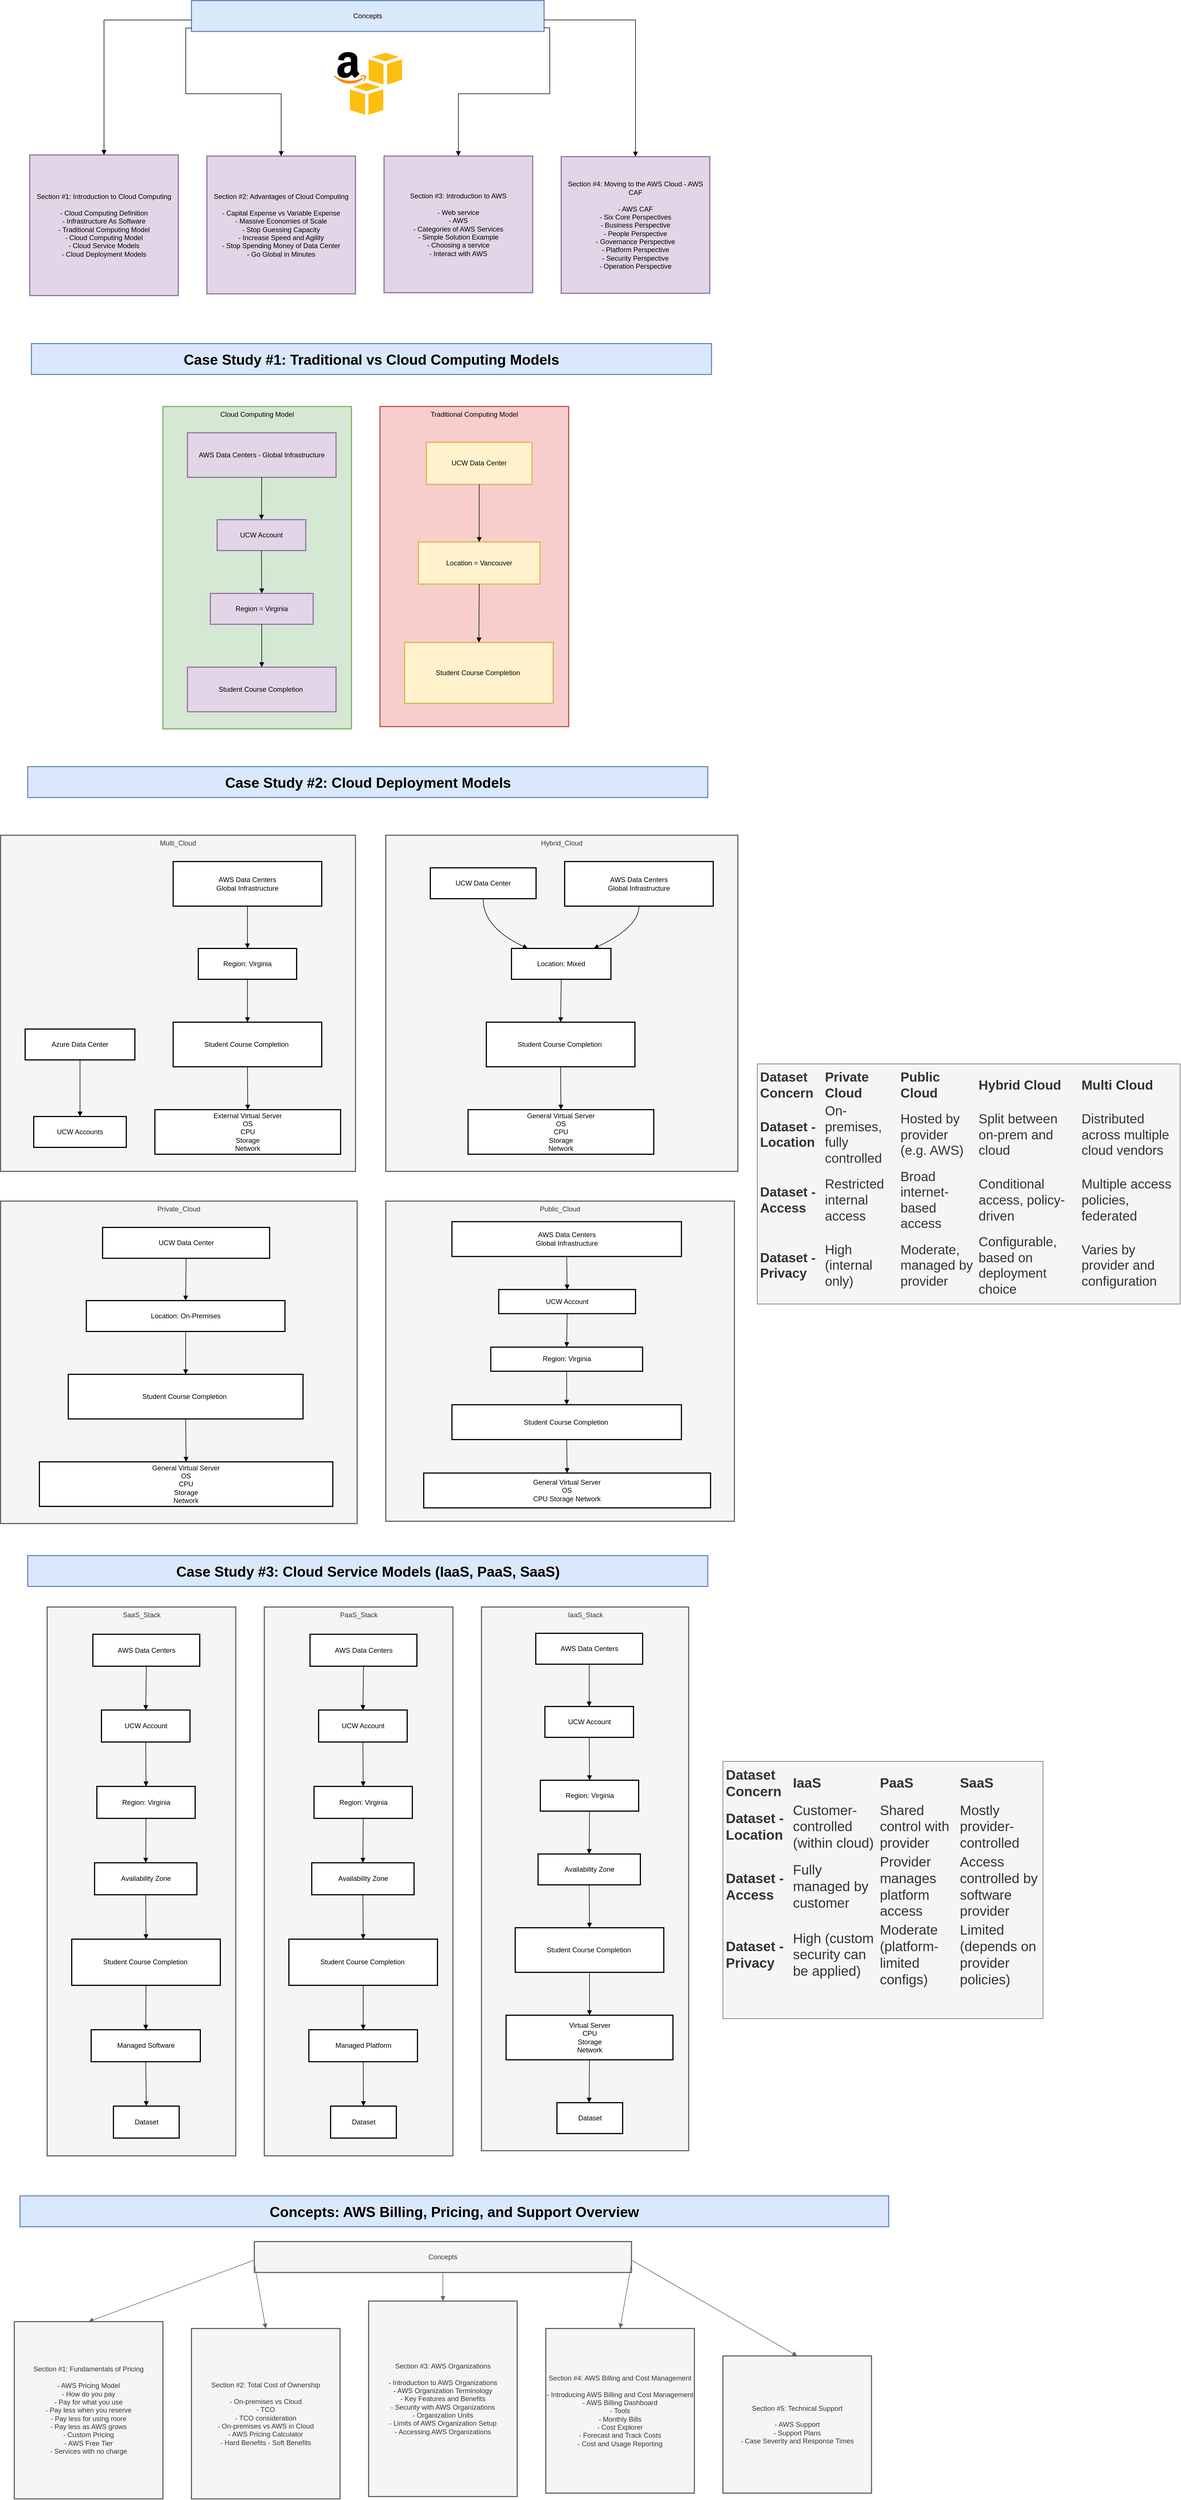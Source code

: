 <mxfile version="27.1.6">
  <diagram name="Page-1" id="_HwHmPqi2moBth6EIecf">
    <mxGraphModel dx="2556" dy="1598" grid="1" gridSize="10" guides="1" tooltips="1" connect="1" arrows="1" fold="1" page="0" pageScale="1" pageWidth="827" pageHeight="1169" math="0" shadow="0">
      <root>
        <mxCell id="0" />
        <mxCell id="1" parent="0" />
        <mxCell id="72cWaMU_xtwHyJMPpv6F-1" value="Concepts" style="whiteSpace=wrap;strokeWidth=2;fillColor=#dae8fc;strokeColor=#6c8ebf;" parent="1" vertex="1">
          <mxGeometry x="330" y="-150" width="617" height="54" as="geometry" />
        </mxCell>
        <mxCell id="72cWaMU_xtwHyJMPpv6F-2" value="Section #1: Introduction to Cloud Computing&#xa;&#xa;- Cloud Computing Definition&#xa;- Infrastructure As Software&#xa;- Traditional Computing Model&#xa;- Cloud Computing Model&#xa;- Cloud Service Models&#xa;- Cloud Deployment Models" style="whiteSpace=wrap;strokeWidth=2;fillColor=#e1d5e7;strokeColor=#9673a6;" parent="1" vertex="1">
          <mxGeometry x="47" y="120" width="260" height="246" as="geometry" />
        </mxCell>
        <mxCell id="72cWaMU_xtwHyJMPpv6F-3" value="Section #2: Advantages of Cloud Computing&#xa;&#xa;- Capital Expense vs Variable Expense&#xa;- Massive Economies of Scale&#xa;- Stop Guessing Capacity&#xa;- Increase Speed and Agility&#xa;- Stop Spending Money of Data Center&#xa;- Go Global in Minutes" style="whiteSpace=wrap;strokeWidth=2;fillColor=#e1d5e7;strokeColor=#9673a6;" parent="1" vertex="1">
          <mxGeometry x="357" y="122" width="260" height="241" as="geometry" />
        </mxCell>
        <mxCell id="72cWaMU_xtwHyJMPpv6F-4" value="Section #3: Introduction to AWS&#xa;&#xa;- Web service&#xa;- AWS&#xa;- Categories of AWS Services&#xa;- Simple Solution Example&#xa;- Choosing a service&#xa;- Interact with AWS" style="whiteSpace=wrap;strokeWidth=2;fillColor=#e1d5e7;strokeColor=#9673a6;" parent="1" vertex="1">
          <mxGeometry x="667" y="122" width="260" height="239" as="geometry" />
        </mxCell>
        <mxCell id="72cWaMU_xtwHyJMPpv6F-5" value="Section #4: Moving to the AWS Cloud - AWS CAF&#xa;&#xa;- AWS CAF&#xa;- Six Core Perspectives&#xa;- Business Perspective&#xa;- People Perspective&#xa;- Governance Perspective&#xa;- Platform Perspective&#xa;- Security Perspective&#xa;- Operation Perspective" style="whiteSpace=wrap;strokeWidth=2;fillColor=#e1d5e7;strokeColor=#9673a6;" parent="1" vertex="1">
          <mxGeometry x="977" y="123" width="260" height="239" as="geometry" />
        </mxCell>
        <mxCell id="72cWaMU_xtwHyJMPpv6F-6" value="" style="startArrow=none;endArrow=block;exitX=0;exitY=0.63;entryX=0.5;entryY=0;rounded=0;edgeStyle=orthogonalEdgeStyle;" parent="1" source="72cWaMU_xtwHyJMPpv6F-1" target="72cWaMU_xtwHyJMPpv6F-2" edge="1">
          <mxGeometry relative="1" as="geometry" />
        </mxCell>
        <mxCell id="72cWaMU_xtwHyJMPpv6F-7" value="" style="startArrow=none;endArrow=block;exitX=0;exitY=0.89;entryX=0.5;entryY=0;rounded=0;edgeStyle=orthogonalEdgeStyle;" parent="1" source="72cWaMU_xtwHyJMPpv6F-1" target="72cWaMU_xtwHyJMPpv6F-3" edge="1">
          <mxGeometry relative="1" as="geometry" />
        </mxCell>
        <mxCell id="72cWaMU_xtwHyJMPpv6F-8" value="" style="startArrow=none;endArrow=block;exitX=1.01;exitY=0.89;entryX=0.5;entryY=0;rounded=0;edgeStyle=orthogonalEdgeStyle;" parent="1" source="72cWaMU_xtwHyJMPpv6F-1" target="72cWaMU_xtwHyJMPpv6F-4" edge="1">
          <mxGeometry relative="1" as="geometry" />
        </mxCell>
        <mxCell id="72cWaMU_xtwHyJMPpv6F-9" value="" style="startArrow=none;endArrow=block;exitX=1.01;exitY=0.63;entryX=0.5;entryY=0;rounded=0;edgeStyle=orthogonalEdgeStyle;" parent="1" source="72cWaMU_xtwHyJMPpv6F-1" target="72cWaMU_xtwHyJMPpv6F-5" edge="1">
          <mxGeometry relative="1" as="geometry" />
        </mxCell>
        <mxCell id="72cWaMU_xtwHyJMPpv6F-11" value="" style="dashed=0;outlineConnect=0;html=1;align=center;labelPosition=center;verticalLabelPosition=bottom;verticalAlign=top;shape=mxgraph.weblogos.aws_s3" parent="1" vertex="1">
          <mxGeometry x="578.5" y="-60" width="120" height="110" as="geometry" />
        </mxCell>
        <mxCell id="72cWaMU_xtwHyJMPpv6F-12" value="Cloud Computing Model" style="whiteSpace=wrap;strokeWidth=2;verticalAlign=top;fillColor=#d5e8d4;strokeColor=#82b366;" parent="1" vertex="1">
          <mxGeometry x="280" y="560" width="330" height="564" as="geometry" />
        </mxCell>
        <mxCell id="72cWaMU_xtwHyJMPpv6F-13" value="AWS Data Centers - Global Infrastructure" style="whiteSpace=wrap;strokeWidth=2;fillColor=#e1d5e7;strokeColor=#9673a6;" parent="72cWaMU_xtwHyJMPpv6F-12" vertex="1">
          <mxGeometry x="43" y="46" width="260" height="78" as="geometry" />
        </mxCell>
        <mxCell id="72cWaMU_xtwHyJMPpv6F-14" value="UCW Account" style="whiteSpace=wrap;strokeWidth=2;fillColor=#e1d5e7;strokeColor=#9673a6;" parent="72cWaMU_xtwHyJMPpv6F-12" vertex="1">
          <mxGeometry x="95" y="198" width="155" height="54" as="geometry" />
        </mxCell>
        <mxCell id="72cWaMU_xtwHyJMPpv6F-15" value="Region = Virginia" style="whiteSpace=wrap;strokeWidth=2;fillColor=#e1d5e7;strokeColor=#9673a6;" parent="72cWaMU_xtwHyJMPpv6F-12" vertex="1">
          <mxGeometry x="83" y="327" width="180" height="54" as="geometry" />
        </mxCell>
        <mxCell id="72cWaMU_xtwHyJMPpv6F-16" value="Student Course Completion " style="whiteSpace=wrap;strokeWidth=2;fillColor=#e1d5e7;strokeColor=#9673a6;" parent="72cWaMU_xtwHyJMPpv6F-12" vertex="1">
          <mxGeometry x="43" y="456" width="260" height="78" as="geometry" />
        </mxCell>
        <mxCell id="72cWaMU_xtwHyJMPpv6F-17" value="" style="curved=1;startArrow=none;endArrow=block;exitX=0.5;exitY=0.99;entryX=0.5;entryY=0.01;rounded=0;" parent="72cWaMU_xtwHyJMPpv6F-12" source="72cWaMU_xtwHyJMPpv6F-13" target="72cWaMU_xtwHyJMPpv6F-14" edge="1">
          <mxGeometry relative="1" as="geometry">
            <Array as="points" />
          </mxGeometry>
        </mxCell>
        <mxCell id="72cWaMU_xtwHyJMPpv6F-18" value="" style="curved=1;startArrow=none;endArrow=block;exitX=0.5;exitY=1.01;entryX=0.5;entryY=0.01;rounded=0;" parent="72cWaMU_xtwHyJMPpv6F-12" source="72cWaMU_xtwHyJMPpv6F-14" target="72cWaMU_xtwHyJMPpv6F-15" edge="1">
          <mxGeometry relative="1" as="geometry">
            <Array as="points" />
          </mxGeometry>
        </mxCell>
        <mxCell id="72cWaMU_xtwHyJMPpv6F-19" value="" style="curved=1;startArrow=none;endArrow=block;exitX=0.5;exitY=1.01;entryX=0.5;entryY=0.01;rounded=0;" parent="72cWaMU_xtwHyJMPpv6F-12" source="72cWaMU_xtwHyJMPpv6F-15" target="72cWaMU_xtwHyJMPpv6F-16" edge="1">
          <mxGeometry relative="1" as="geometry">
            <Array as="points" />
          </mxGeometry>
        </mxCell>
        <mxCell id="72cWaMU_xtwHyJMPpv6F-20" value="Traditional Computing Model" style="whiteSpace=wrap;strokeWidth=2;verticalAlign=top;fillColor=#f8cecc;strokeColor=#b85450;" parent="1" vertex="1">
          <mxGeometry x="660" y="560" width="330" height="560" as="geometry" />
        </mxCell>
        <mxCell id="72cWaMU_xtwHyJMPpv6F-21" value="UCW Data Center" style="whiteSpace=wrap;strokeWidth=2;fillColor=#fff2cc;strokeColor=#d6b656;" parent="72cWaMU_xtwHyJMPpv6F-20" vertex="1">
          <mxGeometry x="81" y="62.676" width="185" height="73.577" as="geometry" />
        </mxCell>
        <mxCell id="72cWaMU_xtwHyJMPpv6F-22" value="Location = Vancouver" style="whiteSpace=wrap;strokeWidth=2;fillColor=#fff2cc;strokeColor=#d6b656;" parent="72cWaMU_xtwHyJMPpv6F-20" vertex="1">
          <mxGeometry x="67" y="237.08" width="213" height="73.577" as="geometry" />
        </mxCell>
        <mxCell id="72cWaMU_xtwHyJMPpv6F-23" value="Student Course Completion " style="whiteSpace=wrap;strokeWidth=2;fillColor=#fff2cc;strokeColor=#d6b656;" parent="72cWaMU_xtwHyJMPpv6F-20" vertex="1">
          <mxGeometry x="43" y="412.847" width="260" height="106.277" as="geometry" />
        </mxCell>
        <mxCell id="72cWaMU_xtwHyJMPpv6F-24" value="" style="curved=1;startArrow=none;endArrow=block;exitX=0.5;exitY=0.99;entryX=0.5;entryY=0.01;rounded=0;" parent="72cWaMU_xtwHyJMPpv6F-20" source="72cWaMU_xtwHyJMPpv6F-21" target="72cWaMU_xtwHyJMPpv6F-22" edge="1">
          <mxGeometry relative="1" as="geometry">
            <Array as="points" />
          </mxGeometry>
        </mxCell>
        <mxCell id="72cWaMU_xtwHyJMPpv6F-25" value="" style="curved=1;startArrow=none;endArrow=block;exitX=0.5;exitY=1.01;entryX=0.5;entryY=0.01;rounded=0;" parent="72cWaMU_xtwHyJMPpv6F-20" source="72cWaMU_xtwHyJMPpv6F-22" target="72cWaMU_xtwHyJMPpv6F-23" edge="1">
          <mxGeometry relative="1" as="geometry">
            <Array as="points" />
          </mxGeometry>
        </mxCell>
        <mxCell id="72cWaMU_xtwHyJMPpv6F-26" value="Case Study #1: Traditional vs Cloud Computing Models" style="whiteSpace=wrap;strokeWidth=2;fillColor=#dae8fc;strokeColor=#6c8ebf;fontSize=25;fontStyle=1" parent="1" vertex="1">
          <mxGeometry x="50" y="450" width="1190" height="54" as="geometry" />
        </mxCell>
        <mxCell id="72cWaMU_xtwHyJMPpv6F-71" value="Case Study #2: Cloud Deployment Models" style="whiteSpace=wrap;strokeWidth=2;fillColor=#dae8fc;strokeColor=#6c8ebf;fontSize=25;fontStyle=1" parent="1" vertex="1">
          <mxGeometry x="43.5" y="1190" width="1190" height="54" as="geometry" />
        </mxCell>
        <mxCell id="72cWaMU_xtwHyJMPpv6F-72" value="Multi_Cloud" style="whiteSpace=wrap;strokeWidth=2;verticalAlign=top;fillColor=#f5f5f5;fontColor=#333333;strokeColor=#666666;" parent="1" vertex="1">
          <mxGeometry x="-4" y="1310" width="621" height="588" as="geometry" />
        </mxCell>
        <mxCell id="72cWaMU_xtwHyJMPpv6F-73" value="Azure Data Center" style="whiteSpace=wrap;strokeWidth=2;" parent="72cWaMU_xtwHyJMPpv6F-72" vertex="1">
          <mxGeometry x="43" y="339" width="192" height="54" as="geometry" />
        </mxCell>
        <mxCell id="72cWaMU_xtwHyJMPpv6F-74" value="UCW Accounts" style="whiteSpace=wrap;strokeWidth=2;" parent="72cWaMU_xtwHyJMPpv6F-72" vertex="1">
          <mxGeometry x="58" y="492" width="162" height="54" as="geometry" />
        </mxCell>
        <mxCell id="72cWaMU_xtwHyJMPpv6F-75" value="AWS Data Centers&#xa;Global Infrastructure" style="whiteSpace=wrap;strokeWidth=2;" parent="72cWaMU_xtwHyJMPpv6F-72" vertex="1">
          <mxGeometry x="302" y="46" width="260" height="78" as="geometry" />
        </mxCell>
        <mxCell id="72cWaMU_xtwHyJMPpv6F-76" value="Region: Virginia" style="whiteSpace=wrap;strokeWidth=2;" parent="72cWaMU_xtwHyJMPpv6F-72" vertex="1">
          <mxGeometry x="346" y="198" width="172" height="54" as="geometry" />
        </mxCell>
        <mxCell id="72cWaMU_xtwHyJMPpv6F-77" value="Student Course Completion " style="whiteSpace=wrap;strokeWidth=2;" parent="72cWaMU_xtwHyJMPpv6F-72" vertex="1">
          <mxGeometry x="302" y="327" width="260" height="78" as="geometry" />
        </mxCell>
        <mxCell id="72cWaMU_xtwHyJMPpv6F-78" value="External Virtual Server&#xa;OS&#xa;CPU&#xa;Storage&#xa;Network" style="whiteSpace=wrap;strokeWidth=2;" parent="72cWaMU_xtwHyJMPpv6F-72" vertex="1">
          <mxGeometry x="270" y="480" width="325" height="78" as="geometry" />
        </mxCell>
        <mxCell id="72cWaMU_xtwHyJMPpv6F-79" value="" style="curved=1;startArrow=none;endArrow=block;exitX=0.5;exitY=1.01;entryX=0.5;entryY=0.01;rounded=0;" parent="72cWaMU_xtwHyJMPpv6F-72" source="72cWaMU_xtwHyJMPpv6F-73" target="72cWaMU_xtwHyJMPpv6F-74" edge="1">
          <mxGeometry relative="1" as="geometry">
            <Array as="points" />
          </mxGeometry>
        </mxCell>
        <mxCell id="72cWaMU_xtwHyJMPpv6F-80" value="" style="curved=1;startArrow=none;endArrow=block;exitX=0.5;exitY=0.99;entryX=0.5;entryY=0.01;rounded=0;" parent="72cWaMU_xtwHyJMPpv6F-72" source="72cWaMU_xtwHyJMPpv6F-75" target="72cWaMU_xtwHyJMPpv6F-76" edge="1">
          <mxGeometry relative="1" as="geometry">
            <Array as="points" />
          </mxGeometry>
        </mxCell>
        <mxCell id="72cWaMU_xtwHyJMPpv6F-81" value="" style="curved=1;startArrow=none;endArrow=block;exitX=0.5;exitY=1.01;entryX=0.5;entryY=0.01;rounded=0;" parent="72cWaMU_xtwHyJMPpv6F-72" source="72cWaMU_xtwHyJMPpv6F-76" target="72cWaMU_xtwHyJMPpv6F-77" edge="1">
          <mxGeometry relative="1" as="geometry">
            <Array as="points" />
          </mxGeometry>
        </mxCell>
        <mxCell id="72cWaMU_xtwHyJMPpv6F-82" value="" style="curved=1;startArrow=none;endArrow=block;exitX=0.5;exitY=1.01;entryX=0.5;entryY=0.01;rounded=0;" parent="72cWaMU_xtwHyJMPpv6F-72" source="72cWaMU_xtwHyJMPpv6F-77" target="72cWaMU_xtwHyJMPpv6F-78" edge="1">
          <mxGeometry relative="1" as="geometry">
            <Array as="points" />
          </mxGeometry>
        </mxCell>
        <mxCell id="72cWaMU_xtwHyJMPpv6F-83" value="Hybrid_Cloud" style="whiteSpace=wrap;strokeWidth=2;verticalAlign=top;fillColor=#f5f5f5;fontColor=#333333;strokeColor=#666666;" parent="1" vertex="1">
          <mxGeometry x="670" y="1310" width="616" height="588" as="geometry" />
        </mxCell>
        <mxCell id="72cWaMU_xtwHyJMPpv6F-84" value="UCW Data Center" style="whiteSpace=wrap;strokeWidth=2;" parent="72cWaMU_xtwHyJMPpv6F-83" vertex="1">
          <mxGeometry x="78" y="57" width="185" height="54" as="geometry" />
        </mxCell>
        <mxCell id="72cWaMU_xtwHyJMPpv6F-85" value="Location: Mixed" style="whiteSpace=wrap;strokeWidth=2;" parent="72cWaMU_xtwHyJMPpv6F-83" vertex="1">
          <mxGeometry x="220" y="198" width="174" height="54" as="geometry" />
        </mxCell>
        <mxCell id="72cWaMU_xtwHyJMPpv6F-86" value="AWS Data Centers&#xa;Global Infrastructure" style="whiteSpace=wrap;strokeWidth=2;" parent="72cWaMU_xtwHyJMPpv6F-83" vertex="1">
          <mxGeometry x="313" y="46" width="260" height="78" as="geometry" />
        </mxCell>
        <mxCell id="72cWaMU_xtwHyJMPpv6F-87" value="Student Course Completion " style="whiteSpace=wrap;strokeWidth=2;" parent="72cWaMU_xtwHyJMPpv6F-83" vertex="1">
          <mxGeometry x="176" y="327" width="260" height="78" as="geometry" />
        </mxCell>
        <mxCell id="72cWaMU_xtwHyJMPpv6F-88" value="General Virtual Server&#xa;OS&#xa;CPU&#xa;Storage&#xa;Network" style="whiteSpace=wrap;strokeWidth=2;" parent="72cWaMU_xtwHyJMPpv6F-83" vertex="1">
          <mxGeometry x="144" y="480" width="325" height="78" as="geometry" />
        </mxCell>
        <mxCell id="72cWaMU_xtwHyJMPpv6F-89" value="" style="curved=1;startArrow=none;endArrow=block;exitX=0.5;exitY=1.01;entryX=0.17;entryY=0.01;rounded=0;" parent="72cWaMU_xtwHyJMPpv6F-83" source="72cWaMU_xtwHyJMPpv6F-84" target="72cWaMU_xtwHyJMPpv6F-85" edge="1">
          <mxGeometry relative="1" as="geometry">
            <Array as="points">
              <mxPoint x="170" y="161" />
            </Array>
          </mxGeometry>
        </mxCell>
        <mxCell id="72cWaMU_xtwHyJMPpv6F-90" value="" style="curved=1;startArrow=none;endArrow=block;exitX=0.5;exitY=0.99;entryX=0.82;entryY=0.01;rounded=0;" parent="72cWaMU_xtwHyJMPpv6F-83" source="72cWaMU_xtwHyJMPpv6F-86" target="72cWaMU_xtwHyJMPpv6F-85" edge="1">
          <mxGeometry relative="1" as="geometry">
            <Array as="points">
              <mxPoint x="443" y="161" />
            </Array>
          </mxGeometry>
        </mxCell>
        <mxCell id="72cWaMU_xtwHyJMPpv6F-91" value="" style="curved=1;startArrow=none;endArrow=block;exitX=0.5;exitY=1.01;entryX=0.5;entryY=0.01;rounded=0;" parent="72cWaMU_xtwHyJMPpv6F-83" source="72cWaMU_xtwHyJMPpv6F-85" target="72cWaMU_xtwHyJMPpv6F-87" edge="1">
          <mxGeometry relative="1" as="geometry">
            <Array as="points" />
          </mxGeometry>
        </mxCell>
        <mxCell id="72cWaMU_xtwHyJMPpv6F-92" value="" style="curved=1;startArrow=none;endArrow=block;exitX=0.5;exitY=1.01;entryX=0.5;entryY=0.01;rounded=0;" parent="72cWaMU_xtwHyJMPpv6F-83" source="72cWaMU_xtwHyJMPpv6F-87" target="72cWaMU_xtwHyJMPpv6F-88" edge="1">
          <mxGeometry relative="1" as="geometry">
            <Array as="points" />
          </mxGeometry>
        </mxCell>
        <mxCell id="72cWaMU_xtwHyJMPpv6F-93" value="Private_Cloud" style="whiteSpace=wrap;strokeWidth=2;verticalAlign=top;fillColor=#f5f5f5;fontColor=#333333;strokeColor=#666666;" parent="1" vertex="1">
          <mxGeometry x="-4" y="1950" width="624" height="564" as="geometry" />
        </mxCell>
        <mxCell id="72cWaMU_xtwHyJMPpv6F-94" value="UCW Data Center" style="whiteSpace=wrap;strokeWidth=2;" parent="72cWaMU_xtwHyJMPpv6F-93" vertex="1">
          <mxGeometry x="178.511" y="46" width="292.253" height="54" as="geometry" />
        </mxCell>
        <mxCell id="72cWaMU_xtwHyJMPpv6F-95" value="Location: On-Premises" style="whiteSpace=wrap;strokeWidth=2;" parent="72cWaMU_xtwHyJMPpv6F-93" vertex="1">
          <mxGeometry x="150.076" y="174" width="347.544" height="54" as="geometry" />
        </mxCell>
        <mxCell id="72cWaMU_xtwHyJMPpv6F-96" value="Student Course Completion " style="whiteSpace=wrap;strokeWidth=2;" parent="72cWaMU_xtwHyJMPpv6F-93" vertex="1">
          <mxGeometry x="118.481" y="303" width="410.734" height="78" as="geometry" />
        </mxCell>
        <mxCell id="72cWaMU_xtwHyJMPpv6F-97" value="General Virtual Server&#xa;OS&#xa;CPU&#xa;Storage&#xa;Network" style="whiteSpace=wrap;strokeWidth=2;" parent="72cWaMU_xtwHyJMPpv6F-93" vertex="1">
          <mxGeometry x="67.929" y="456" width="513.418" height="78" as="geometry" />
        </mxCell>
        <mxCell id="72cWaMU_xtwHyJMPpv6F-98" value="" style="curved=1;startArrow=none;endArrow=block;exitX=0.5;exitY=0.99;entryX=0.5;entryY=0.01;rounded=0;" parent="72cWaMU_xtwHyJMPpv6F-93" source="72cWaMU_xtwHyJMPpv6F-94" target="72cWaMU_xtwHyJMPpv6F-95" edge="1">
          <mxGeometry relative="1" as="geometry">
            <Array as="points" />
          </mxGeometry>
        </mxCell>
        <mxCell id="72cWaMU_xtwHyJMPpv6F-99" value="" style="curved=1;startArrow=none;endArrow=block;exitX=0.5;exitY=1.01;entryX=0.5;entryY=0.01;rounded=0;" parent="72cWaMU_xtwHyJMPpv6F-93" source="72cWaMU_xtwHyJMPpv6F-95" target="72cWaMU_xtwHyJMPpv6F-96" edge="1">
          <mxGeometry relative="1" as="geometry">
            <Array as="points" />
          </mxGeometry>
        </mxCell>
        <mxCell id="72cWaMU_xtwHyJMPpv6F-100" value="" style="curved=1;startArrow=none;endArrow=block;exitX=0.5;exitY=1.01;entryX=0.5;entryY=0.01;rounded=0;" parent="72cWaMU_xtwHyJMPpv6F-93" source="72cWaMU_xtwHyJMPpv6F-96" target="72cWaMU_xtwHyJMPpv6F-97" edge="1">
          <mxGeometry relative="1" as="geometry">
            <Array as="points" />
          </mxGeometry>
        </mxCell>
        <mxCell id="72cWaMU_xtwHyJMPpv6F-101" value="Public_Cloud" style="whiteSpace=wrap;strokeWidth=2;verticalAlign=top;fillColor=#f5f5f5;fontColor=#333333;strokeColor=#666666;" parent="1" vertex="1">
          <mxGeometry x="670" y="1950" width="610" height="560" as="geometry" />
        </mxCell>
        <mxCell id="72cWaMU_xtwHyJMPpv6F-102" value="AWS Data Centers&#xa;Global Infrastructure" style="whiteSpace=wrap;strokeWidth=2;" parent="72cWaMU_xtwHyJMPpv6F-101" vertex="1">
          <mxGeometry x="115.823" y="35.927" width="401.519" height="60.921" as="geometry" />
        </mxCell>
        <mxCell id="72cWaMU_xtwHyJMPpv6F-103" value="UCW Account" style="whiteSpace=wrap;strokeWidth=2;" parent="72cWaMU_xtwHyJMPpv6F-101" vertex="1">
          <mxGeometry x="197.671" y="154.644" width="239.367" height="42.176" as="geometry" />
        </mxCell>
        <mxCell id="72cWaMU_xtwHyJMPpv6F-104" value="Region: Virginia" style="whiteSpace=wrap;strokeWidth=2;" parent="72cWaMU_xtwHyJMPpv6F-101" vertex="1">
          <mxGeometry x="183.772" y="255.397" width="265.62" height="42.176" as="geometry" />
        </mxCell>
        <mxCell id="72cWaMU_xtwHyJMPpv6F-105" value="Student Course Completion " style="whiteSpace=wrap;strokeWidth=2;" parent="72cWaMU_xtwHyJMPpv6F-101" vertex="1">
          <mxGeometry x="115.823" y="356.151" width="401.519" height="60.921" as="geometry" />
        </mxCell>
        <mxCell id="72cWaMU_xtwHyJMPpv6F-106" value="General Virtual Server&#xa;OS&#xa;CPU Storage Network" style="whiteSpace=wrap;strokeWidth=2;" parent="72cWaMU_xtwHyJMPpv6F-101" vertex="1">
          <mxGeometry x="66.405" y="475.649" width="501.899" height="60.921" as="geometry" />
        </mxCell>
        <mxCell id="72cWaMU_xtwHyJMPpv6F-107" value="" style="curved=1;startArrow=none;endArrow=block;exitX=0.5;exitY=0.99;entryX=0.5;entryY=0.01;rounded=0;" parent="72cWaMU_xtwHyJMPpv6F-101" source="72cWaMU_xtwHyJMPpv6F-102" target="72cWaMU_xtwHyJMPpv6F-103" edge="1">
          <mxGeometry relative="1" as="geometry">
            <Array as="points" />
          </mxGeometry>
        </mxCell>
        <mxCell id="72cWaMU_xtwHyJMPpv6F-108" value="" style="curved=1;startArrow=none;endArrow=block;exitX=0.5;exitY=1.01;entryX=0.5;entryY=0.01;rounded=0;" parent="72cWaMU_xtwHyJMPpv6F-101" source="72cWaMU_xtwHyJMPpv6F-103" target="72cWaMU_xtwHyJMPpv6F-104" edge="1">
          <mxGeometry relative="1" as="geometry">
            <Array as="points" />
          </mxGeometry>
        </mxCell>
        <mxCell id="72cWaMU_xtwHyJMPpv6F-109" value="" style="curved=1;startArrow=none;endArrow=block;exitX=0.5;exitY=1.01;entryX=0.5;entryY=0.01;rounded=0;" parent="72cWaMU_xtwHyJMPpv6F-101" source="72cWaMU_xtwHyJMPpv6F-104" target="72cWaMU_xtwHyJMPpv6F-105" edge="1">
          <mxGeometry relative="1" as="geometry">
            <Array as="points" />
          </mxGeometry>
        </mxCell>
        <mxCell id="72cWaMU_xtwHyJMPpv6F-110" value="" style="curved=1;startArrow=none;endArrow=block;exitX=0.5;exitY=1.01;entryX=0.5;entryY=0.01;rounded=0;" parent="72cWaMU_xtwHyJMPpv6F-101" source="72cWaMU_xtwHyJMPpv6F-105" target="72cWaMU_xtwHyJMPpv6F-106" edge="1">
          <mxGeometry relative="1" as="geometry">
            <Array as="points" />
          </mxGeometry>
        </mxCell>
        <mxCell id="72cWaMU_xtwHyJMPpv6F-115" value="&lt;table&gt;&lt;thead&gt;&lt;tr&gt;&lt;th&gt;&lt;strong&gt;Dataset Concern&lt;/strong&gt;&lt;/th&gt;&lt;th&gt;&lt;strong&gt;Private Cloud&lt;/strong&gt;&lt;/th&gt;&lt;th&gt;&lt;strong&gt;Public Cloud&lt;/strong&gt;&lt;/th&gt;&lt;th&gt;&lt;strong&gt;Hybrid Cloud&lt;/strong&gt;&lt;/th&gt;&lt;th&gt;&lt;strong&gt;Multi Cloud&lt;/strong&gt;&lt;/th&gt;&lt;/tr&gt;&lt;/thead&gt;&lt;tbody&gt;&lt;tr&gt;&lt;td&gt;&lt;strong&gt;Dataset - Location&lt;/strong&gt;&lt;/td&gt;&lt;td&gt;On-premises, fully controlled&lt;/td&gt;&lt;td&gt;Hosted by provider (e.g. AWS)&lt;/td&gt;&lt;td&gt;Split between on-prem and cloud&lt;/td&gt;&lt;td&gt;Distributed across multiple cloud vendors&lt;/td&gt;&lt;/tr&gt;&lt;tr&gt;&lt;td&gt;&lt;strong&gt;Dataset - Access&lt;/strong&gt;&lt;/td&gt;&lt;td&gt;Restricted internal access&lt;/td&gt;&lt;td&gt;Broad internet-based access&lt;/td&gt;&lt;td&gt;Conditional access, policy-driven&lt;/td&gt;&lt;td&gt;Multiple access policies, federated&lt;/td&gt;&lt;/tr&gt;&lt;tr&gt;&lt;td&gt;&lt;strong&gt;Dataset - Privacy&lt;/strong&gt;&lt;/td&gt;&lt;td&gt;High (internal only)&lt;/td&gt;&lt;td&gt;Moderate, managed by provider&lt;/td&gt;&lt;td&gt;Configurable, based on deployment choice&lt;/td&gt;&lt;td&gt;Varies by provider and configuration&lt;/td&gt;&lt;/tr&gt;&lt;/tbody&gt;&lt;/table&gt;" style="text;whiteSpace=wrap;html=1;fontSize=23;fillColor=#f5f5f5;fontColor=#333333;strokeColor=#666666;" parent="1" vertex="1">
          <mxGeometry x="1320" y="1710" width="740" height="420" as="geometry" />
        </mxCell>
        <mxCell id="72cWaMU_xtwHyJMPpv6F-116" value="Case Study #3: Cloud Service Models (IaaS, PaaS, SaaS)" style="whiteSpace=wrap;strokeWidth=2;fillColor=#dae8fc;strokeColor=#6c8ebf;fontSize=25;fontStyle=1" parent="1" vertex="1">
          <mxGeometry x="43.5" y="2570" width="1190" height="54" as="geometry" />
        </mxCell>
        <mxCell id="72cWaMU_xtwHyJMPpv6F-117" value="SaaS_Stack" style="whiteSpace=wrap;strokeWidth=2;verticalAlign=top;fillColor=#f5f5f5;fontColor=#333333;strokeColor=#666666;" parent="1" vertex="1">
          <mxGeometry x="77.5" y="2660" width="330" height="960" as="geometry" />
        </mxCell>
        <mxCell id="72cWaMU_xtwHyJMPpv6F-118" value="AWS Data Centers" style="whiteSpace=wrap;strokeWidth=2;" parent="72cWaMU_xtwHyJMPpv6F-117" vertex="1">
          <mxGeometry x="80" y="47.638" width="187" height="55.922" as="geometry" />
        </mxCell>
        <mxCell id="72cWaMU_xtwHyJMPpv6F-119" value="UCW Account" style="whiteSpace=wrap;strokeWidth=2;" parent="72cWaMU_xtwHyJMPpv6F-117" vertex="1">
          <mxGeometry x="95" y="180.194" width="155" height="55.922" as="geometry" />
        </mxCell>
        <mxCell id="72cWaMU_xtwHyJMPpv6F-120" value="Region: Virginia" style="whiteSpace=wrap;strokeWidth=2;" parent="72cWaMU_xtwHyJMPpv6F-117" vertex="1">
          <mxGeometry x="87" y="313.786" width="172" height="55.922" as="geometry" />
        </mxCell>
        <mxCell id="72cWaMU_xtwHyJMPpv6F-121" value="Availability Zone" style="whiteSpace=wrap;strokeWidth=2;" parent="72cWaMU_xtwHyJMPpv6F-117" vertex="1">
          <mxGeometry x="83" y="447.379" width="179" height="55.922" as="geometry" />
        </mxCell>
        <mxCell id="72cWaMU_xtwHyJMPpv6F-122" value="Student Course Completion " style="whiteSpace=wrap;strokeWidth=2;" parent="72cWaMU_xtwHyJMPpv6F-117" vertex="1">
          <mxGeometry x="43" y="580.971" width="260" height="80.777" as="geometry" />
        </mxCell>
        <mxCell id="72cWaMU_xtwHyJMPpv6F-123" value="Managed Software" style="whiteSpace=wrap;strokeWidth=2;" parent="72cWaMU_xtwHyJMPpv6F-117" vertex="1">
          <mxGeometry x="77" y="739.417" width="191" height="55.922" as="geometry" />
        </mxCell>
        <mxCell id="72cWaMU_xtwHyJMPpv6F-124" value="Dataset" style="whiteSpace=wrap;strokeWidth=2;" parent="72cWaMU_xtwHyJMPpv6F-117" vertex="1">
          <mxGeometry x="116" y="873.01" width="115" height="55.922" as="geometry" />
        </mxCell>
        <mxCell id="72cWaMU_xtwHyJMPpv6F-125" value="" style="curved=1;startArrow=none;endArrow=block;exitX=0.5;exitY=0.99;entryX=0.5;entryY=0.01;rounded=0;" parent="72cWaMU_xtwHyJMPpv6F-117" source="72cWaMU_xtwHyJMPpv6F-118" target="72cWaMU_xtwHyJMPpv6F-119" edge="1">
          <mxGeometry relative="1" as="geometry">
            <Array as="points" />
          </mxGeometry>
        </mxCell>
        <mxCell id="72cWaMU_xtwHyJMPpv6F-126" value="" style="curved=1;startArrow=none;endArrow=block;exitX=0.5;exitY=1.01;entryX=0.5;entryY=0.01;rounded=0;" parent="72cWaMU_xtwHyJMPpv6F-117" source="72cWaMU_xtwHyJMPpv6F-119" target="72cWaMU_xtwHyJMPpv6F-120" edge="1">
          <mxGeometry relative="1" as="geometry">
            <Array as="points" />
          </mxGeometry>
        </mxCell>
        <mxCell id="72cWaMU_xtwHyJMPpv6F-127" value="" style="curved=1;startArrow=none;endArrow=block;exitX=0.5;exitY=1.01;entryX=0.5;entryY=0.01;rounded=0;" parent="72cWaMU_xtwHyJMPpv6F-117" source="72cWaMU_xtwHyJMPpv6F-120" target="72cWaMU_xtwHyJMPpv6F-121" edge="1">
          <mxGeometry relative="1" as="geometry">
            <Array as="points" />
          </mxGeometry>
        </mxCell>
        <mxCell id="72cWaMU_xtwHyJMPpv6F-128" value="" style="curved=1;startArrow=none;endArrow=block;exitX=0.5;exitY=1.01;entryX=0.5;entryY=0.01;rounded=0;" parent="72cWaMU_xtwHyJMPpv6F-117" source="72cWaMU_xtwHyJMPpv6F-121" target="72cWaMU_xtwHyJMPpv6F-122" edge="1">
          <mxGeometry relative="1" as="geometry">
            <Array as="points" />
          </mxGeometry>
        </mxCell>
        <mxCell id="72cWaMU_xtwHyJMPpv6F-129" value="" style="curved=1;startArrow=none;endArrow=block;exitX=0.5;exitY=1.01;entryX=0.5;entryY=0.01;rounded=0;" parent="72cWaMU_xtwHyJMPpv6F-117" source="72cWaMU_xtwHyJMPpv6F-122" target="72cWaMU_xtwHyJMPpv6F-123" edge="1">
          <mxGeometry relative="1" as="geometry">
            <Array as="points" />
          </mxGeometry>
        </mxCell>
        <mxCell id="72cWaMU_xtwHyJMPpv6F-130" value="" style="curved=1;startArrow=none;endArrow=block;exitX=0.5;exitY=1.01;entryX=0.5;entryY=0.01;rounded=0;" parent="72cWaMU_xtwHyJMPpv6F-117" source="72cWaMU_xtwHyJMPpv6F-123" target="72cWaMU_xtwHyJMPpv6F-124" edge="1">
          <mxGeometry relative="1" as="geometry">
            <Array as="points" />
          </mxGeometry>
        </mxCell>
        <mxCell id="72cWaMU_xtwHyJMPpv6F-131" value="PaaS_Stack" style="whiteSpace=wrap;strokeWidth=2;verticalAlign=top;fillColor=#f5f5f5;fontColor=#333333;strokeColor=#666666;" parent="1" vertex="1">
          <mxGeometry x="457.5" y="2660" width="330" height="960" as="geometry" />
        </mxCell>
        <mxCell id="72cWaMU_xtwHyJMPpv6F-132" value="AWS Data Centers" style="whiteSpace=wrap;strokeWidth=2;" parent="72cWaMU_xtwHyJMPpv6F-131" vertex="1">
          <mxGeometry x="80" y="47.638" width="187" height="55.922" as="geometry" />
        </mxCell>
        <mxCell id="72cWaMU_xtwHyJMPpv6F-133" value="UCW Account" style="whiteSpace=wrap;strokeWidth=2;" parent="72cWaMU_xtwHyJMPpv6F-131" vertex="1">
          <mxGeometry x="95" y="180.194" width="155" height="55.922" as="geometry" />
        </mxCell>
        <mxCell id="72cWaMU_xtwHyJMPpv6F-134" value="Region: Virginia" style="whiteSpace=wrap;strokeWidth=2;" parent="72cWaMU_xtwHyJMPpv6F-131" vertex="1">
          <mxGeometry x="87" y="313.786" width="172" height="55.922" as="geometry" />
        </mxCell>
        <mxCell id="72cWaMU_xtwHyJMPpv6F-135" value="Availability Zone" style="whiteSpace=wrap;strokeWidth=2;" parent="72cWaMU_xtwHyJMPpv6F-131" vertex="1">
          <mxGeometry x="83" y="447.379" width="179" height="55.922" as="geometry" />
        </mxCell>
        <mxCell id="72cWaMU_xtwHyJMPpv6F-136" value="Student Course Completion " style="whiteSpace=wrap;strokeWidth=2;" parent="72cWaMU_xtwHyJMPpv6F-131" vertex="1">
          <mxGeometry x="43" y="580.971" width="260" height="80.777" as="geometry" />
        </mxCell>
        <mxCell id="72cWaMU_xtwHyJMPpv6F-137" value="Managed Platform" style="whiteSpace=wrap;strokeWidth=2;" parent="72cWaMU_xtwHyJMPpv6F-131" vertex="1">
          <mxGeometry x="78" y="739.417" width="190" height="55.922" as="geometry" />
        </mxCell>
        <mxCell id="72cWaMU_xtwHyJMPpv6F-138" value="Dataset" style="whiteSpace=wrap;strokeWidth=2;" parent="72cWaMU_xtwHyJMPpv6F-131" vertex="1">
          <mxGeometry x="116" y="873.01" width="115" height="55.922" as="geometry" />
        </mxCell>
        <mxCell id="72cWaMU_xtwHyJMPpv6F-139" value="" style="curved=1;startArrow=none;endArrow=block;exitX=0.5;exitY=0.99;entryX=0.5;entryY=0.01;rounded=0;" parent="72cWaMU_xtwHyJMPpv6F-131" source="72cWaMU_xtwHyJMPpv6F-132" target="72cWaMU_xtwHyJMPpv6F-133" edge="1">
          <mxGeometry relative="1" as="geometry">
            <Array as="points" />
          </mxGeometry>
        </mxCell>
        <mxCell id="72cWaMU_xtwHyJMPpv6F-140" value="" style="curved=1;startArrow=none;endArrow=block;exitX=0.5;exitY=1.01;entryX=0.5;entryY=0.01;rounded=0;" parent="72cWaMU_xtwHyJMPpv6F-131" source="72cWaMU_xtwHyJMPpv6F-133" target="72cWaMU_xtwHyJMPpv6F-134" edge="1">
          <mxGeometry relative="1" as="geometry">
            <Array as="points" />
          </mxGeometry>
        </mxCell>
        <mxCell id="72cWaMU_xtwHyJMPpv6F-141" value="" style="curved=1;startArrow=none;endArrow=block;exitX=0.5;exitY=1.01;entryX=0.5;entryY=0.01;rounded=0;" parent="72cWaMU_xtwHyJMPpv6F-131" source="72cWaMU_xtwHyJMPpv6F-134" target="72cWaMU_xtwHyJMPpv6F-135" edge="1">
          <mxGeometry relative="1" as="geometry">
            <Array as="points" />
          </mxGeometry>
        </mxCell>
        <mxCell id="72cWaMU_xtwHyJMPpv6F-142" value="" style="curved=1;startArrow=none;endArrow=block;exitX=0.5;exitY=1.01;entryX=0.5;entryY=0.01;rounded=0;" parent="72cWaMU_xtwHyJMPpv6F-131" source="72cWaMU_xtwHyJMPpv6F-135" target="72cWaMU_xtwHyJMPpv6F-136" edge="1">
          <mxGeometry relative="1" as="geometry">
            <Array as="points" />
          </mxGeometry>
        </mxCell>
        <mxCell id="72cWaMU_xtwHyJMPpv6F-143" value="" style="curved=1;startArrow=none;endArrow=block;exitX=0.5;exitY=1.01;entryX=0.5;entryY=0.01;rounded=0;" parent="72cWaMU_xtwHyJMPpv6F-131" source="72cWaMU_xtwHyJMPpv6F-136" target="72cWaMU_xtwHyJMPpv6F-137" edge="1">
          <mxGeometry relative="1" as="geometry">
            <Array as="points" />
          </mxGeometry>
        </mxCell>
        <mxCell id="72cWaMU_xtwHyJMPpv6F-144" value="" style="curved=1;startArrow=none;endArrow=block;exitX=0.5;exitY=1.01;entryX=0.5;entryY=0.01;rounded=0;" parent="72cWaMU_xtwHyJMPpv6F-131" source="72cWaMU_xtwHyJMPpv6F-137" target="72cWaMU_xtwHyJMPpv6F-138" edge="1">
          <mxGeometry relative="1" as="geometry">
            <Array as="points" />
          </mxGeometry>
        </mxCell>
        <mxCell id="72cWaMU_xtwHyJMPpv6F-145" value="IaaS_Stack" style="whiteSpace=wrap;strokeWidth=2;verticalAlign=top;fillColor=#f5f5f5;fontColor=#333333;strokeColor=#666666;" parent="1" vertex="1">
          <mxGeometry x="837.5" y="2660" width="362.5" height="951" as="geometry" />
        </mxCell>
        <mxCell id="72cWaMU_xtwHyJMPpv6F-146" value="AWS Data Centers" style="whiteSpace=wrap;strokeWidth=2;" parent="72cWaMU_xtwHyJMPpv6F-145" vertex="1">
          <mxGeometry x="95" y="46" width="187" height="54" as="geometry" />
        </mxCell>
        <mxCell id="72cWaMU_xtwHyJMPpv6F-147" value="UCW Account" style="whiteSpace=wrap;strokeWidth=2;" parent="72cWaMU_xtwHyJMPpv6F-145" vertex="1">
          <mxGeometry x="111" y="174" width="155" height="54" as="geometry" />
        </mxCell>
        <mxCell id="72cWaMU_xtwHyJMPpv6F-148" value="Region: Virginia" style="whiteSpace=wrap;strokeWidth=2;" parent="72cWaMU_xtwHyJMPpv6F-145" vertex="1">
          <mxGeometry x="103" y="303" width="172" height="54" as="geometry" />
        </mxCell>
        <mxCell id="72cWaMU_xtwHyJMPpv6F-149" value="Availability Zone" style="whiteSpace=wrap;strokeWidth=2;" parent="72cWaMU_xtwHyJMPpv6F-145" vertex="1">
          <mxGeometry x="99" y="432" width="179" height="54" as="geometry" />
        </mxCell>
        <mxCell id="72cWaMU_xtwHyJMPpv6F-150" value="Student Course Completion " style="whiteSpace=wrap;strokeWidth=2;" parent="72cWaMU_xtwHyJMPpv6F-145" vertex="1">
          <mxGeometry x="59" y="561" width="260" height="78" as="geometry" />
        </mxCell>
        <mxCell id="72cWaMU_xtwHyJMPpv6F-151" value="Virtual Server&#xa;CPU&#xa;Storage&#xa;Network" style="whiteSpace=wrap;strokeWidth=2;" parent="72cWaMU_xtwHyJMPpv6F-145" vertex="1">
          <mxGeometry x="43" y="714" width="292" height="78" as="geometry" />
        </mxCell>
        <mxCell id="72cWaMU_xtwHyJMPpv6F-152" value="Dataset" style="whiteSpace=wrap;strokeWidth=2;" parent="72cWaMU_xtwHyJMPpv6F-145" vertex="1">
          <mxGeometry x="132" y="867" width="115" height="54" as="geometry" />
        </mxCell>
        <mxCell id="72cWaMU_xtwHyJMPpv6F-153" value="" style="curved=1;startArrow=none;endArrow=block;exitX=0.5;exitY=0.99;entryX=0.5;entryY=0.01;rounded=0;" parent="72cWaMU_xtwHyJMPpv6F-145" source="72cWaMU_xtwHyJMPpv6F-146" target="72cWaMU_xtwHyJMPpv6F-147" edge="1">
          <mxGeometry relative="1" as="geometry">
            <Array as="points" />
          </mxGeometry>
        </mxCell>
        <mxCell id="72cWaMU_xtwHyJMPpv6F-154" value="" style="curved=1;startArrow=none;endArrow=block;exitX=0.5;exitY=1.01;entryX=0.5;entryY=0.01;rounded=0;" parent="72cWaMU_xtwHyJMPpv6F-145" source="72cWaMU_xtwHyJMPpv6F-147" target="72cWaMU_xtwHyJMPpv6F-148" edge="1">
          <mxGeometry relative="1" as="geometry">
            <Array as="points" />
          </mxGeometry>
        </mxCell>
        <mxCell id="72cWaMU_xtwHyJMPpv6F-155" value="" style="curved=1;startArrow=none;endArrow=block;exitX=0.5;exitY=1.01;entryX=0.5;entryY=0.01;rounded=0;" parent="72cWaMU_xtwHyJMPpv6F-145" source="72cWaMU_xtwHyJMPpv6F-148" target="72cWaMU_xtwHyJMPpv6F-149" edge="1">
          <mxGeometry relative="1" as="geometry">
            <Array as="points" />
          </mxGeometry>
        </mxCell>
        <mxCell id="72cWaMU_xtwHyJMPpv6F-156" value="" style="curved=1;startArrow=none;endArrow=block;exitX=0.5;exitY=1.01;entryX=0.5;entryY=0.01;rounded=0;" parent="72cWaMU_xtwHyJMPpv6F-145" source="72cWaMU_xtwHyJMPpv6F-149" target="72cWaMU_xtwHyJMPpv6F-150" edge="1">
          <mxGeometry relative="1" as="geometry">
            <Array as="points" />
          </mxGeometry>
        </mxCell>
        <mxCell id="72cWaMU_xtwHyJMPpv6F-157" value="" style="curved=1;startArrow=none;endArrow=block;exitX=0.5;exitY=1.01;entryX=0.5;entryY=0.01;rounded=0;" parent="72cWaMU_xtwHyJMPpv6F-145" source="72cWaMU_xtwHyJMPpv6F-150" target="72cWaMU_xtwHyJMPpv6F-151" edge="1">
          <mxGeometry relative="1" as="geometry">
            <Array as="points" />
          </mxGeometry>
        </mxCell>
        <mxCell id="72cWaMU_xtwHyJMPpv6F-158" value="" style="curved=1;startArrow=none;endArrow=block;exitX=0.5;exitY=1.01;entryX=0.49;entryY=0.01;rounded=0;" parent="72cWaMU_xtwHyJMPpv6F-145" source="72cWaMU_xtwHyJMPpv6F-151" target="72cWaMU_xtwHyJMPpv6F-152" edge="1">
          <mxGeometry relative="1" as="geometry">
            <Array as="points" />
          </mxGeometry>
        </mxCell>
        <mxCell id="72cWaMU_xtwHyJMPpv6F-169" value="&lt;table&gt;&lt;thead&gt;&lt;tr&gt;&lt;th&gt;&lt;strong&gt;Dataset Concern&lt;/strong&gt;&lt;/th&gt;&lt;th&gt;&lt;strong&gt;IaaS&lt;/strong&gt;&lt;/th&gt;&lt;th&gt;&lt;strong&gt;PaaS&lt;/strong&gt;&lt;/th&gt;&lt;th&gt;&lt;strong&gt;SaaS&lt;/strong&gt;&lt;/th&gt;&lt;/tr&gt;&lt;/thead&gt;&lt;tbody&gt;&lt;tr&gt;&lt;td&gt;&lt;strong&gt;Dataset - Location&lt;/strong&gt;&lt;/td&gt;&lt;td&gt;Customer-controlled (within cloud)&lt;/td&gt;&lt;td&gt;Shared control with provider&lt;/td&gt;&lt;td&gt;Mostly provider-controlled&lt;/td&gt;&lt;/tr&gt;&lt;tr&gt;&lt;td&gt;&lt;strong&gt;Dataset - Access&lt;/strong&gt;&lt;/td&gt;&lt;td&gt;Fully managed by customer&lt;/td&gt;&lt;td&gt;Provider manages platform access&lt;/td&gt;&lt;td&gt;Access controlled by software provider&lt;/td&gt;&lt;/tr&gt;&lt;tr&gt;&lt;td&gt;&lt;strong&gt;Dataset - Privacy&lt;/strong&gt;&lt;/td&gt;&lt;td&gt;High (custom security can be applied)&lt;/td&gt;&lt;td&gt;Moderate (platform-limited configs)&lt;/td&gt;&lt;td&gt;Limited (depends on provider policies)&lt;/td&gt;&lt;/tr&gt;&lt;/tbody&gt;&lt;/table&gt;" style="text;whiteSpace=wrap;html=1;fontSize=24;fillColor=#f5f5f5;fontColor=#333333;strokeColor=#666666;" parent="1" vertex="1">
          <mxGeometry x="1260" y="2930" width="560" height="450" as="geometry" />
        </mxCell>
        <mxCell id="72cWaMU_xtwHyJMPpv6F-170" value="Concepts: AWS Billing, Pricing, and Support Overview" style="whiteSpace=wrap;strokeWidth=2;fillColor=#dae8fc;strokeColor=#6c8ebf;fontSize=25;fontStyle=1" parent="1" vertex="1">
          <mxGeometry x="30" y="3690" width="1520" height="54" as="geometry" />
        </mxCell>
        <mxCell id="72cWaMU_xtwHyJMPpv6F-172" value="Concepts" style="whiteSpace=wrap;strokeWidth=2;fillColor=#f5f5f5;fontColor=#333333;strokeColor=#666666;" parent="1" vertex="1">
          <mxGeometry x="440" y="3770" width="660" height="54" as="geometry" />
        </mxCell>
        <mxCell id="72cWaMU_xtwHyJMPpv6F-173" value="Section #1: Fundamentals of Pricing&#xa;&#xa;- AWS Pricing Model&#xa;- How do you pay&#xa;- Pay for what you use&#xa;- Pay less when you reserve&#xa;- Pay less for using more&#xa;- Pay less as AWS grows&#xa;- Custom Pricing&#xa;- AWS Free Tier&#xa;- Services with no charge" style="whiteSpace=wrap;strokeWidth=2;fillColor=#f5f5f5;fontColor=#333333;strokeColor=#666666;" parent="1" vertex="1">
          <mxGeometry x="20" y="3910" width="260" height="310" as="geometry" />
        </mxCell>
        <mxCell id="72cWaMU_xtwHyJMPpv6F-174" value="Section #2: Total Cost of Ownership&#xa;&#xa;- On-premises vs Cloud&#xa;- TCO&#xa;- TCO consideration&#xa;- On-premises vs AWS in Cloud&#xa;- AWS Pricing Calculator&#xa;- Hard Benefits - Soft Benefits" style="whiteSpace=wrap;strokeWidth=2;fillColor=#f5f5f5;fontColor=#333333;strokeColor=#666666;" parent="1" vertex="1">
          <mxGeometry x="330" y="3922" width="260" height="298" as="geometry" />
        </mxCell>
        <mxCell id="72cWaMU_xtwHyJMPpv6F-175" value="Section #3: AWS Organizations&#xa;&#xa;- Introduction to AWS Organizations&#xa;- AWS Organization Terminology&#xa;- Key Features and Benefits&#xa;- Security with AWS Organizations&#xa;- Organization Units&#xa;- Limits of AWS Organization Setup&#xa;- Accessing AWS Organizations" style="whiteSpace=wrap;strokeWidth=2;fillColor=#f5f5f5;fontColor=#333333;strokeColor=#666666;" parent="1" vertex="1">
          <mxGeometry x="640" y="3874" width="260" height="342" as="geometry" />
        </mxCell>
        <mxCell id="72cWaMU_xtwHyJMPpv6F-176" value="Section #4: AWS Billing and Cost Management&#xa;&#xa;- Introducing AWS Billing and Cost Management&#xa;- AWS Billing Dashboard&#xa;- Tools&#xa;- Monthly Bills&#xa;- Cost Explorer&#xa;- Forecast and Track Costs&#xa;- Cost and Usage Reporting" style="whiteSpace=wrap;strokeWidth=2;fillColor=#f5f5f5;fontColor=#333333;strokeColor=#666666;" parent="1" vertex="1">
          <mxGeometry x="950" y="3922" width="260" height="288" as="geometry" />
        </mxCell>
        <mxCell id="72cWaMU_xtwHyJMPpv6F-177" value="Section #5: Technical Support&#xa;&#xa;- AWS Support&#xa;- Support Plans&#xa;- Case Severity and Response Times" style="whiteSpace=wrap;strokeWidth=2;fillColor=#f5f5f5;fontColor=#333333;strokeColor=#666666;" parent="1" vertex="1">
          <mxGeometry x="1260" y="3970" width="260" height="240" as="geometry" />
        </mxCell>
        <mxCell id="72cWaMU_xtwHyJMPpv6F-178" value="" style="startArrow=none;endArrow=block;exitX=0;exitY=0.6;entryX=0.5;entryY=0;rounded=0;fillColor=#f5f5f5;strokeColor=#666666;" parent="1" source="72cWaMU_xtwHyJMPpv6F-172" target="72cWaMU_xtwHyJMPpv6F-173" edge="1">
          <mxGeometry relative="1" as="geometry" />
        </mxCell>
        <mxCell id="72cWaMU_xtwHyJMPpv6F-179" value="" style="startArrow=none;endArrow=block;exitX=0;exitY=0.7;entryX=0.5;entryY=0;rounded=0;fillColor=#f5f5f5;strokeColor=#666666;" parent="1" source="72cWaMU_xtwHyJMPpv6F-172" target="72cWaMU_xtwHyJMPpv6F-174" edge="1">
          <mxGeometry relative="1" as="geometry" />
        </mxCell>
        <mxCell id="72cWaMU_xtwHyJMPpv6F-180" value="" style="startArrow=none;endArrow=block;exitX=0.5;exitY=1;entryX=0.5;entryY=0;rounded=0;fillColor=#f5f5f5;strokeColor=#666666;" parent="1" source="72cWaMU_xtwHyJMPpv6F-172" target="72cWaMU_xtwHyJMPpv6F-175" edge="1">
          <mxGeometry relative="1" as="geometry" />
        </mxCell>
        <mxCell id="72cWaMU_xtwHyJMPpv6F-181" value="" style="startArrow=none;endArrow=block;exitX=1;exitY=0.7;entryX=0.5;entryY=0;rounded=0;fillColor=#f5f5f5;strokeColor=#666666;" parent="1" source="72cWaMU_xtwHyJMPpv6F-172" target="72cWaMU_xtwHyJMPpv6F-176" edge="1">
          <mxGeometry relative="1" as="geometry" />
        </mxCell>
        <mxCell id="72cWaMU_xtwHyJMPpv6F-182" value="" style="startArrow=none;endArrow=block;exitX=1;exitY=0.6;entryX=0.5;entryY=0;rounded=0;fillColor=#f5f5f5;strokeColor=#666666;" parent="1" source="72cWaMU_xtwHyJMPpv6F-172" target="72cWaMU_xtwHyJMPpv6F-177" edge="1">
          <mxGeometry relative="1" as="geometry" />
        </mxCell>
      </root>
    </mxGraphModel>
  </diagram>
</mxfile>
